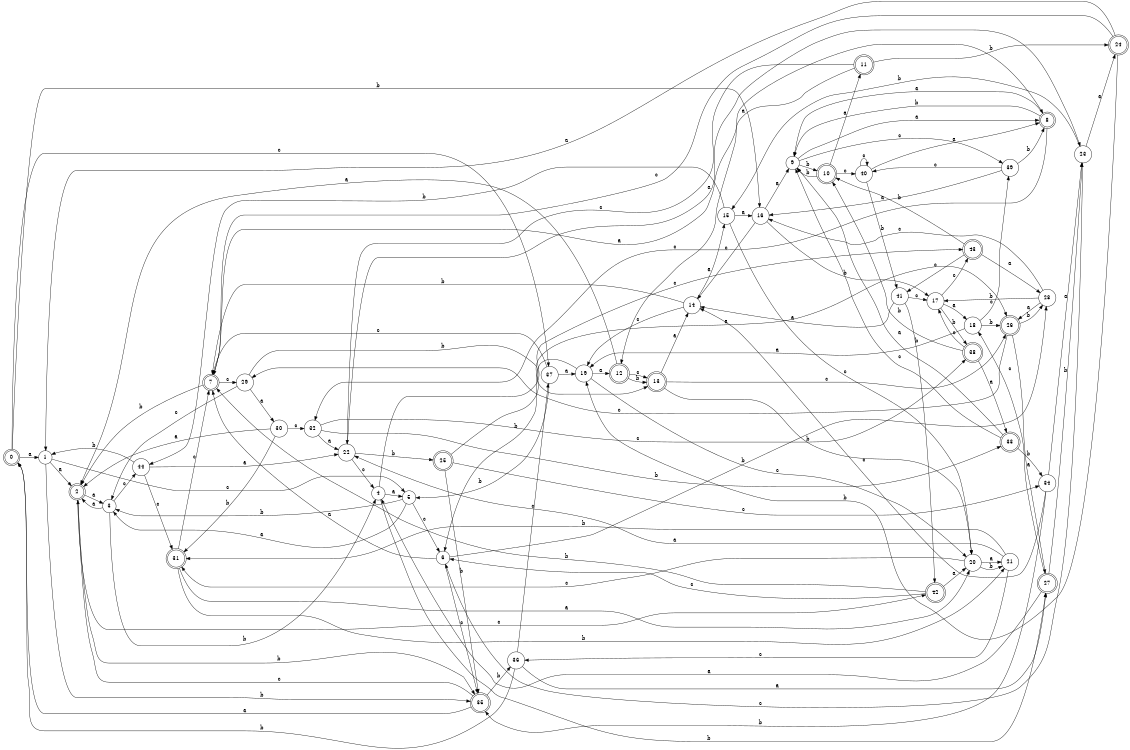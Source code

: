 digraph n36_8 {
__start0 [label="" shape="none"];

rankdir=LR;
size="8,5";

s0 [style="rounded,filled", color="black", fillcolor="white" shape="doublecircle", label="0"];
s1 [style="filled", color="black", fillcolor="white" shape="circle", label="1"];
s2 [style="rounded,filled", color="black", fillcolor="white" shape="doublecircle", label="2"];
s3 [style="filled", color="black", fillcolor="white" shape="circle", label="3"];
s4 [style="filled", color="black", fillcolor="white" shape="circle", label="4"];
s5 [style="filled", color="black", fillcolor="white" shape="circle", label="5"];
s6 [style="filled", color="black", fillcolor="white" shape="circle", label="6"];
s7 [style="rounded,filled", color="black", fillcolor="white" shape="doublecircle", label="7"];
s8 [style="rounded,filled", color="black", fillcolor="white" shape="doublecircle", label="8"];
s9 [style="filled", color="black", fillcolor="white" shape="circle", label="9"];
s10 [style="rounded,filled", color="black", fillcolor="white" shape="doublecircle", label="10"];
s11 [style="rounded,filled", color="black", fillcolor="white" shape="doublecircle", label="11"];
s12 [style="rounded,filled", color="black", fillcolor="white" shape="doublecircle", label="12"];
s13 [style="rounded,filled", color="black", fillcolor="white" shape="doublecircle", label="13"];
s14 [style="filled", color="black", fillcolor="white" shape="circle", label="14"];
s15 [style="filled", color="black", fillcolor="white" shape="circle", label="15"];
s16 [style="filled", color="black", fillcolor="white" shape="circle", label="16"];
s17 [style="filled", color="black", fillcolor="white" shape="circle", label="17"];
s18 [style="filled", color="black", fillcolor="white" shape="circle", label="18"];
s19 [style="filled", color="black", fillcolor="white" shape="circle", label="19"];
s20 [style="filled", color="black", fillcolor="white" shape="circle", label="20"];
s21 [style="filled", color="black", fillcolor="white" shape="circle", label="21"];
s22 [style="filled", color="black", fillcolor="white" shape="circle", label="22"];
s23 [style="filled", color="black", fillcolor="white" shape="circle", label="23"];
s24 [style="rounded,filled", color="black", fillcolor="white" shape="doublecircle", label="24"];
s25 [style="rounded,filled", color="black", fillcolor="white" shape="doublecircle", label="25"];
s26 [style="rounded,filled", color="black", fillcolor="white" shape="doublecircle", label="26"];
s27 [style="rounded,filled", color="black", fillcolor="white" shape="doublecircle", label="27"];
s28 [style="filled", color="black", fillcolor="white" shape="circle", label="28"];
s29 [style="filled", color="black", fillcolor="white" shape="circle", label="29"];
s30 [style="filled", color="black", fillcolor="white" shape="circle", label="30"];
s31 [style="rounded,filled", color="black", fillcolor="white" shape="doublecircle", label="31"];
s32 [style="filled", color="black", fillcolor="white" shape="circle", label="32"];
s33 [style="rounded,filled", color="black", fillcolor="white" shape="doublecircle", label="33"];
s34 [style="filled", color="black", fillcolor="white" shape="circle", label="34"];
s35 [style="rounded,filled", color="black", fillcolor="white" shape="doublecircle", label="35"];
s36 [style="filled", color="black", fillcolor="white" shape="circle", label="36"];
s37 [style="filled", color="black", fillcolor="white" shape="circle", label="37"];
s38 [style="rounded,filled", color="black", fillcolor="white" shape="doublecircle", label="38"];
s39 [style="filled", color="black", fillcolor="white" shape="circle", label="39"];
s40 [style="filled", color="black", fillcolor="white" shape="circle", label="40"];
s41 [style="filled", color="black", fillcolor="white" shape="circle", label="41"];
s42 [style="rounded,filled", color="black", fillcolor="white" shape="doublecircle", label="42"];
s43 [style="rounded,filled", color="black", fillcolor="white" shape="doublecircle", label="43"];
s44 [style="filled", color="black", fillcolor="white" shape="circle", label="44"];
s0 -> s1 [label="a"];
s0 -> s16 [label="b"];
s0 -> s37 [label="c"];
s1 -> s2 [label="a"];
s1 -> s35 [label="b"];
s1 -> s5 [label="c"];
s2 -> s3 [label="a"];
s2 -> s35 [label="b"];
s2 -> s42 [label="c"];
s3 -> s2 [label="a"];
s3 -> s4 [label="b"];
s3 -> s44 [label="c"];
s4 -> s5 [label="a"];
s4 -> s27 [label="b"];
s4 -> s43 [label="c"];
s5 -> s3 [label="a"];
s5 -> s3 [label="b"];
s5 -> s6 [label="c"];
s6 -> s7 [label="a"];
s6 -> s28 [label="b"];
s6 -> s35 [label="c"];
s7 -> s8 [label="a"];
s7 -> s2 [label="b"];
s7 -> s29 [label="c"];
s8 -> s9 [label="a"];
s8 -> s9 [label="b"];
s8 -> s32 [label="c"];
s9 -> s8 [label="a"];
s9 -> s10 [label="b"];
s9 -> s39 [label="c"];
s10 -> s11 [label="a"];
s10 -> s9 [label="b"];
s10 -> s40 [label="c"];
s11 -> s12 [label="a"];
s11 -> s24 [label="b"];
s11 -> s22 [label="c"];
s12 -> s2 [label="a"];
s12 -> s13 [label="b"];
s12 -> s13 [label="c"];
s13 -> s14 [label="a"];
s13 -> s20 [label="b"];
s13 -> s26 [label="c"];
s14 -> s15 [label="a"];
s14 -> s7 [label="b"];
s14 -> s19 [label="c"];
s15 -> s16 [label="a"];
s15 -> s44 [label="b"];
s15 -> s20 [label="c"];
s16 -> s9 [label="a"];
s16 -> s17 [label="b"];
s16 -> s14 [label="c"];
s17 -> s18 [label="a"];
s17 -> s38 [label="b"];
s17 -> s43 [label="c"];
s18 -> s19 [label="a"];
s18 -> s26 [label="b"];
s18 -> s39 [label="c"];
s19 -> s12 [label="a"];
s19 -> s6 [label="b"];
s19 -> s20 [label="c"];
s20 -> s21 [label="a"];
s20 -> s21 [label="b"];
s20 -> s31 [label="c"];
s21 -> s22 [label="a"];
s21 -> s31 [label="b"];
s21 -> s36 [label="c"];
s22 -> s23 [label="a"];
s22 -> s25 [label="b"];
s22 -> s4 [label="c"];
s23 -> s24 [label="a"];
s23 -> s15 [label="b"];
s23 -> s6 [label="c"];
s24 -> s1 [label="a"];
s24 -> s19 [label="b"];
s24 -> s7 [label="c"];
s25 -> s26 [label="a"];
s25 -> s35 [label="b"];
s25 -> s34 [label="c"];
s26 -> s27 [label="a"];
s26 -> s28 [label="b"];
s26 -> s29 [label="c"];
s27 -> s4 [label="a"];
s27 -> s23 [label="b"];
s27 -> s18 [label="c"];
s28 -> s26 [label="a"];
s28 -> s17 [label="b"];
s28 -> s16 [label="c"];
s29 -> s30 [label="a"];
s29 -> s13 [label="b"];
s29 -> s3 [label="c"];
s30 -> s2 [label="a"];
s30 -> s31 [label="b"];
s30 -> s32 [label="c"];
s31 -> s20 [label="a"];
s31 -> s21 [label="b"];
s31 -> s7 [label="c"];
s32 -> s22 [label="a"];
s32 -> s33 [label="b"];
s32 -> s38 [label="c"];
s33 -> s9 [label="a"];
s33 -> s34 [label="b"];
s33 -> s9 [label="c"];
s34 -> s23 [label="a"];
s34 -> s35 [label="b"];
s34 -> s14 [label="c"];
s35 -> s0 [label="a"];
s35 -> s36 [label="b"];
s35 -> s2 [label="c"];
s36 -> s27 [label="a"];
s36 -> s0 [label="b"];
s36 -> s37 [label="c"];
s37 -> s19 [label="a"];
s37 -> s5 [label="b"];
s37 -> s7 [label="c"];
s38 -> s33 [label="a"];
s38 -> s10 [label="b"];
s38 -> s17 [label="c"];
s39 -> s16 [label="a"];
s39 -> s8 [label="b"];
s39 -> s40 [label="c"];
s40 -> s8 [label="a"];
s40 -> s41 [label="b"];
s40 -> s40 [label="c"];
s41 -> s14 [label="a"];
s41 -> s42 [label="b"];
s41 -> s17 [label="c"];
s42 -> s20 [label="a"];
s42 -> s7 [label="b"];
s42 -> s6 [label="c"];
s43 -> s28 [label="a"];
s43 -> s10 [label="b"];
s43 -> s41 [label="c"];
s44 -> s22 [label="a"];
s44 -> s1 [label="b"];
s44 -> s31 [label="c"];

}